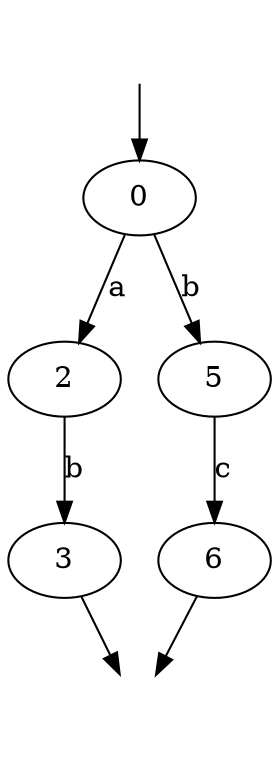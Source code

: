 digraph {
initial [shape = none, label = ""]
final [shape = none, label = ""]
final [shape = none, label = ""]
initial->0
0->2 [label=a]
0->5 [label=b]
2->3 [label=b]
5->6 [label=c]
3->final
6->final
}
